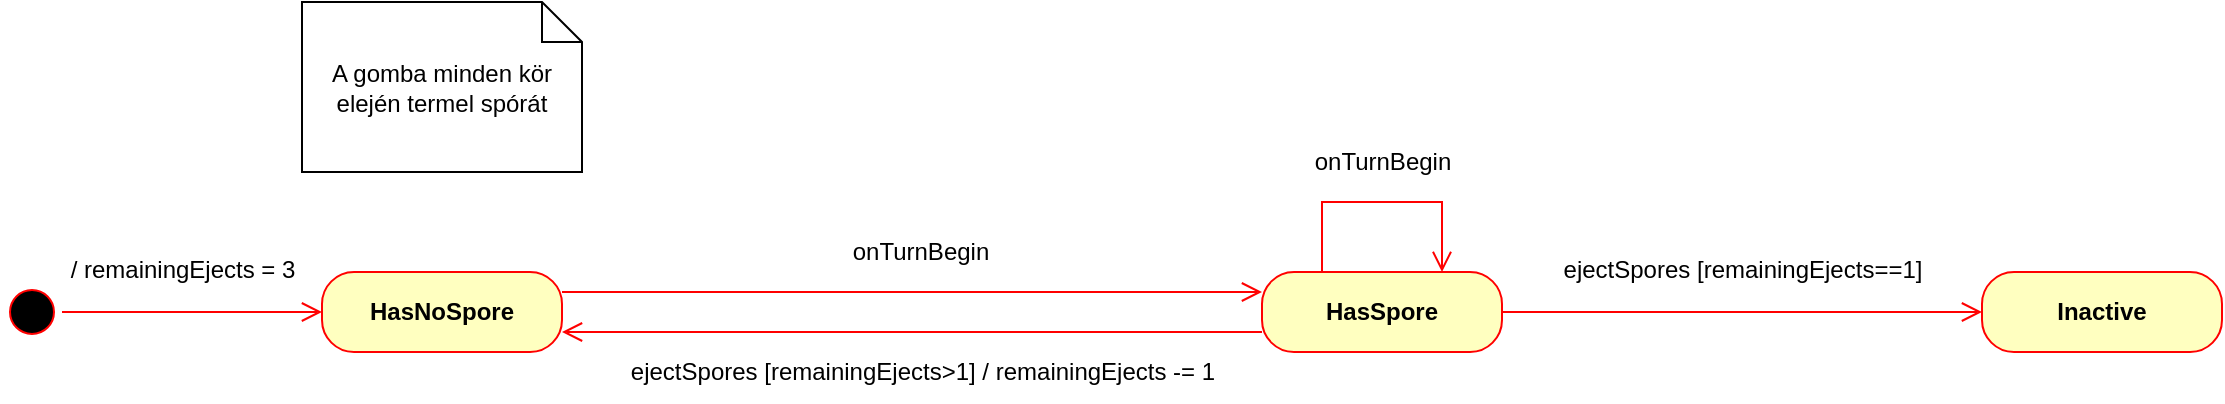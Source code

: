<mxfile version="26.1.0">
  <diagram id="AADtpObMISFBt4mu7FBe" name="MushroomBody">
    <mxGraphModel dx="1434" dy="780" grid="1" gridSize="10" guides="1" tooltips="1" connect="1" arrows="1" fold="1" page="1" pageScale="1" pageWidth="827" pageHeight="1169" math="0" shadow="0">
      <root>
        <mxCell id="0" />
        <mxCell id="1" parent="0" />
        <mxCell id="iBA9eHvLWLrw4PkMbSFW-4" value="&lt;b&gt;HasNoSpore&lt;/b&gt;" style="rounded=1;whiteSpace=wrap;html=1;arcSize=40;fontColor=#000000;fillColor=#ffffc0;strokeColor=#ff0000;" parent="1" vertex="1">
          <mxGeometry x="160" y="1155" width="120" height="40" as="geometry" />
        </mxCell>
        <mxCell id="iBA9eHvLWLrw4PkMbSFW-5" value="" style="edgeStyle=orthogonalEdgeStyle;html=1;verticalAlign=bottom;endArrow=open;endSize=8;strokeColor=#ff0000;rounded=0;exitX=1;exitY=0.25;exitDx=0;exitDy=0;entryX=0;entryY=0.25;entryDx=0;entryDy=0;" parent="1" source="iBA9eHvLWLrw4PkMbSFW-4" target="iBA9eHvLWLrw4PkMbSFW-6" edge="1">
          <mxGeometry relative="1" as="geometry">
            <mxPoint x="410" y="1110" as="targetPoint" />
            <mxPoint x="350" y="1160" as="sourcePoint" />
          </mxGeometry>
        </mxCell>
        <mxCell id="iBA9eHvLWLrw4PkMbSFW-6" value="&lt;b&gt;HasSpore&lt;/b&gt;" style="rounded=1;whiteSpace=wrap;html=1;arcSize=40;fontColor=#000000;fillColor=#ffffc0;strokeColor=#ff0000;" parent="1" vertex="1">
          <mxGeometry x="630" y="1155" width="120" height="40" as="geometry" />
        </mxCell>
        <mxCell id="iBA9eHvLWLrw4PkMbSFW-7" value="" style="edgeStyle=orthogonalEdgeStyle;html=1;verticalAlign=bottom;endArrow=open;endSize=8;strokeColor=#ff0000;rounded=0;exitX=1;exitY=0.5;exitDx=0;exitDy=0;entryX=0;entryY=0.5;entryDx=0;entryDy=0;" parent="1" source="iBA9eHvLWLrw4PkMbSFW-6" target="iBA9eHvLWLrw4PkMbSFW-11" edge="1">
          <mxGeometry relative="1" as="geometry">
            <mxPoint x="900" y="1070" as="targetPoint" />
            <mxPoint x="710" y="1090" as="sourcePoint" />
            <Array as="points" />
          </mxGeometry>
        </mxCell>
        <mxCell id="iBA9eHvLWLrw4PkMbSFW-8" value="" style="edgeStyle=orthogonalEdgeStyle;html=1;verticalAlign=bottom;endArrow=open;endSize=8;strokeColor=#ff0000;rounded=0;exitX=0.25;exitY=0;exitDx=0;exitDy=0;entryX=0.75;entryY=0;entryDx=0;entryDy=0;" parent="1" source="iBA9eHvLWLrw4PkMbSFW-6" target="iBA9eHvLWLrw4PkMbSFW-6" edge="1">
          <mxGeometry relative="1" as="geometry">
            <mxPoint x="600" y="840" as="targetPoint" />
            <mxPoint x="540" y="840" as="sourcePoint" />
            <Array as="points">
              <mxPoint x="660" y="1120" />
              <mxPoint x="720" y="1120" />
            </Array>
          </mxGeometry>
        </mxCell>
        <mxCell id="iBA9eHvLWLrw4PkMbSFW-9" value="ejectSpores [remainingEjects==1]" style="text;html=1;align=center;verticalAlign=middle;resizable=0;points=[];autosize=1;strokeColor=none;fillColor=none;" parent="1" vertex="1">
          <mxGeometry x="770" y="1139" width="200" height="30" as="geometry" />
        </mxCell>
        <mxCell id="iBA9eHvLWLrw4PkMbSFW-10" value="onTurnBegin" style="text;html=1;align=center;verticalAlign=middle;resizable=0;points=[];autosize=1;strokeColor=none;fillColor=none;" parent="1" vertex="1">
          <mxGeometry x="413.5" y="1130" width="90" height="30" as="geometry" />
        </mxCell>
        <mxCell id="iBA9eHvLWLrw4PkMbSFW-11" value="&lt;b&gt;Inactive&lt;/b&gt;" style="rounded=1;whiteSpace=wrap;html=1;arcSize=40;fontColor=#000000;fillColor=#ffffc0;strokeColor=#ff0000;" parent="1" vertex="1">
          <mxGeometry x="990" y="1155" width="120" height="40" as="geometry" />
        </mxCell>
        <mxCell id="iBA9eHvLWLrw4PkMbSFW-12" value="" style="ellipse;html=1;shape=startState;fillColor=#000000;strokeColor=#ff0000;" parent="1" vertex="1">
          <mxGeometry y="1160" width="30" height="30" as="geometry" />
        </mxCell>
        <mxCell id="iBA9eHvLWLrw4PkMbSFW-13" value="" style="edgeStyle=orthogonalEdgeStyle;html=1;verticalAlign=bottom;endArrow=open;endSize=8;strokeColor=#ff0000;rounded=0;exitX=1;exitY=0.5;exitDx=0;exitDy=0;entryX=0;entryY=0.5;entryDx=0;entryDy=0;" parent="1" source="iBA9eHvLWLrw4PkMbSFW-12" target="iBA9eHvLWLrw4PkMbSFW-4" edge="1">
          <mxGeometry relative="1" as="geometry">
            <mxPoint x="180" y="1370" as="targetPoint" />
            <mxPoint x="180" y="1310" as="sourcePoint" />
          </mxGeometry>
        </mxCell>
        <mxCell id="iBA9eHvLWLrw4PkMbSFW-14" value="A gomba minden kör elején termel spórát" style="shape=note;size=20;whiteSpace=wrap;html=1;" parent="1" vertex="1">
          <mxGeometry x="150" y="1020" width="140" height="85" as="geometry" />
        </mxCell>
        <mxCell id="iBA9eHvLWLrw4PkMbSFW-15" value="onTurnBegin" style="text;html=1;align=center;verticalAlign=middle;resizable=0;points=[];autosize=1;strokeColor=none;fillColor=none;" parent="1" vertex="1">
          <mxGeometry x="645" y="1085" width="90" height="30" as="geometry" />
        </mxCell>
        <mxCell id="iBA9eHvLWLrw4PkMbSFW-20" value="" style="edgeStyle=orthogonalEdgeStyle;html=1;verticalAlign=bottom;endArrow=open;endSize=8;strokeColor=#ff0000;rounded=0;exitX=0;exitY=0.75;exitDx=0;exitDy=0;entryX=1;entryY=0.75;entryDx=0;entryDy=0;" parent="1" source="iBA9eHvLWLrw4PkMbSFW-6" target="iBA9eHvLWLrw4PkMbSFW-4" edge="1">
          <mxGeometry relative="1" as="geometry">
            <mxPoint x="510" y="1255" as="targetPoint" />
            <mxPoint x="510" y="1195" as="sourcePoint" />
          </mxGeometry>
        </mxCell>
        <mxCell id="iBA9eHvLWLrw4PkMbSFW-21" value="ejectSpores [remainingEjects&amp;gt;1] / remainingEjects -= 1" style="text;html=1;align=center;verticalAlign=middle;resizable=0;points=[];autosize=1;strokeColor=none;fillColor=none;" parent="1" vertex="1">
          <mxGeometry x="300" y="1190" width="320" height="30" as="geometry" />
        </mxCell>
        <mxCell id="Dxc0aFQ22OTbOpoZfWEP-2" value="/ remainingEjects = 3" style="text;html=1;align=center;verticalAlign=middle;resizable=0;points=[];autosize=1;strokeColor=none;fillColor=none;" parent="1" vertex="1">
          <mxGeometry x="20" y="1139" width="140" height="30" as="geometry" />
        </mxCell>
      </root>
    </mxGraphModel>
  </diagram>
</mxfile>
